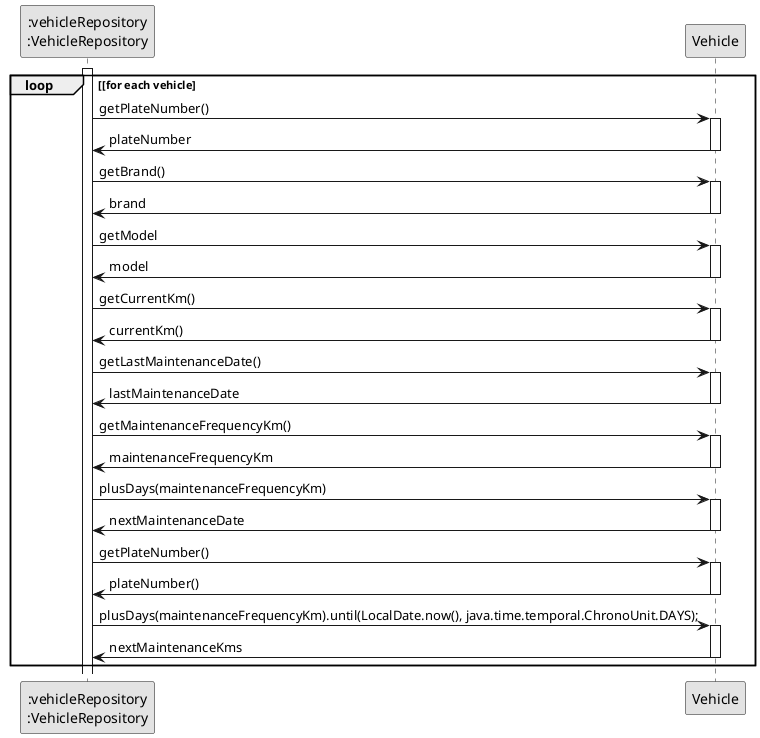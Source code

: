 @startuml
skinparam monochrome true
skinparam packageStyle rectangle
skinparam shadowing false


participant ":vehicleRepository\n:VehicleRepository" as VR
participant "Vehicle" as VEICULO
activate VR
            loop [for each vehicle
             VR -> VEICULO: getPlateNumber()
             activate VEICULO

             VEICULO -> VR: plateNumber
             deactivate VEICULO

             VR -> VEICULO: getBrand()
                         activate VEICULO

                         VEICULO -> VR: brand
                         deactivate VEICULO

             VR -> VEICULO: getModel
                         activate VEICULO

                         VEICULO -> VR: model
                         deactivate VEICULO


             VR -> VEICULO: getCurrentKm()
                         activate VEICULO

                         VEICULO -> VR: currentKm()
                         deactivate VEICULO

             VR -> VEICULO: getLastMaintenanceDate()
                         activate VEICULO

                         VEICULO -> VR: lastMaintenanceDate
                         deactivate VEICULO

             VR -> VEICULO: getMaintenanceFrequencyKm()
                         activate VEICULO

                         VEICULO -> VR: maintenanceFrequencyKm
                         deactivate VEICULO

             VR -> VEICULO: plusDays(maintenanceFrequencyKm)
                         activate VEICULO

                         VEICULO -> VR: nextMaintenanceDate
                         deactivate VEICULO

             VR -> VEICULO: getPlateNumber()
                         activate VEICULO

                         VEICULO -> VR: plateNumber()
                         deactivate VEICULO


             VR -> VEICULO: plusDays(maintenanceFrequencyKm).until(LocalDate.now(), java.time.temporal.ChronoUnit.DAYS);
                         activate VEICULO

                         VEICULO -> VR: nextMaintenanceKms
                         deactivate VEICULO

             end


@enduml